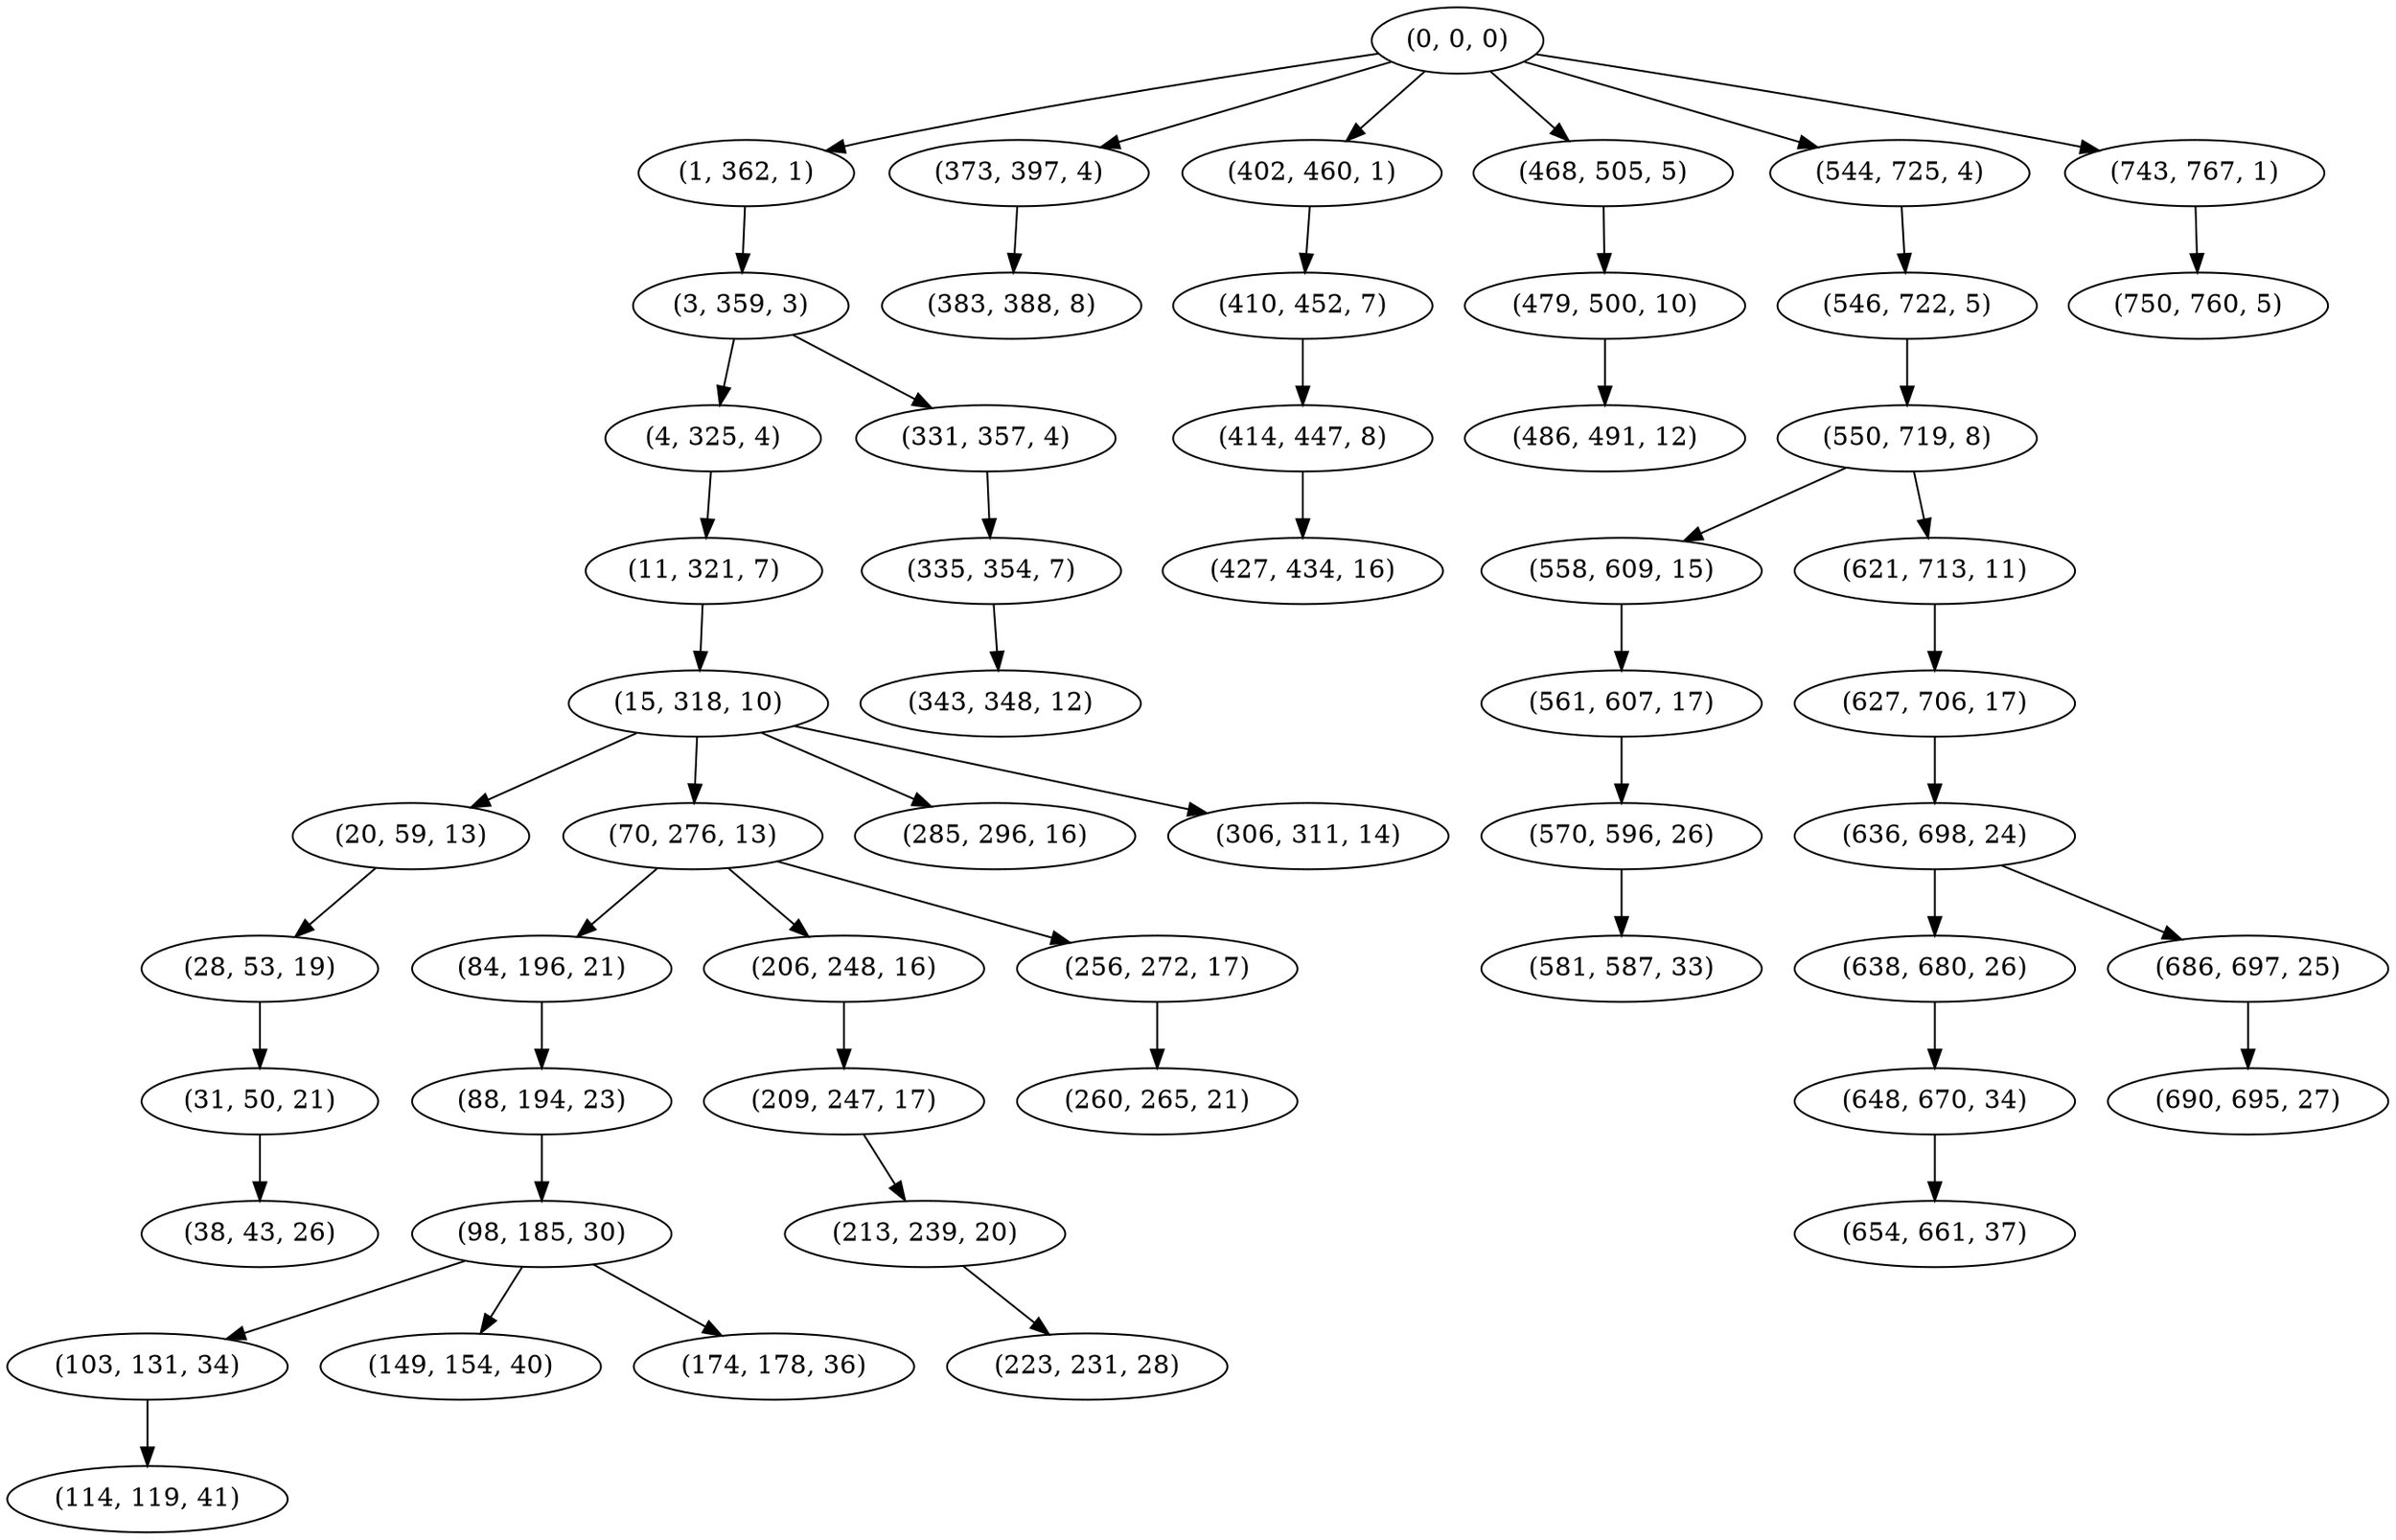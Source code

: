 digraph tree {
    "(0, 0, 0)";
    "(1, 362, 1)";
    "(3, 359, 3)";
    "(4, 325, 4)";
    "(11, 321, 7)";
    "(15, 318, 10)";
    "(20, 59, 13)";
    "(28, 53, 19)";
    "(31, 50, 21)";
    "(38, 43, 26)";
    "(70, 276, 13)";
    "(84, 196, 21)";
    "(88, 194, 23)";
    "(98, 185, 30)";
    "(103, 131, 34)";
    "(114, 119, 41)";
    "(149, 154, 40)";
    "(174, 178, 36)";
    "(206, 248, 16)";
    "(209, 247, 17)";
    "(213, 239, 20)";
    "(223, 231, 28)";
    "(256, 272, 17)";
    "(260, 265, 21)";
    "(285, 296, 16)";
    "(306, 311, 14)";
    "(331, 357, 4)";
    "(335, 354, 7)";
    "(343, 348, 12)";
    "(373, 397, 4)";
    "(383, 388, 8)";
    "(402, 460, 1)";
    "(410, 452, 7)";
    "(414, 447, 8)";
    "(427, 434, 16)";
    "(468, 505, 5)";
    "(479, 500, 10)";
    "(486, 491, 12)";
    "(544, 725, 4)";
    "(546, 722, 5)";
    "(550, 719, 8)";
    "(558, 609, 15)";
    "(561, 607, 17)";
    "(570, 596, 26)";
    "(581, 587, 33)";
    "(621, 713, 11)";
    "(627, 706, 17)";
    "(636, 698, 24)";
    "(638, 680, 26)";
    "(648, 670, 34)";
    "(654, 661, 37)";
    "(686, 697, 25)";
    "(690, 695, 27)";
    "(743, 767, 1)";
    "(750, 760, 5)";
    "(0, 0, 0)" -> "(1, 362, 1)";
    "(0, 0, 0)" -> "(373, 397, 4)";
    "(0, 0, 0)" -> "(402, 460, 1)";
    "(0, 0, 0)" -> "(468, 505, 5)";
    "(0, 0, 0)" -> "(544, 725, 4)";
    "(0, 0, 0)" -> "(743, 767, 1)";
    "(1, 362, 1)" -> "(3, 359, 3)";
    "(3, 359, 3)" -> "(4, 325, 4)";
    "(3, 359, 3)" -> "(331, 357, 4)";
    "(4, 325, 4)" -> "(11, 321, 7)";
    "(11, 321, 7)" -> "(15, 318, 10)";
    "(15, 318, 10)" -> "(20, 59, 13)";
    "(15, 318, 10)" -> "(70, 276, 13)";
    "(15, 318, 10)" -> "(285, 296, 16)";
    "(15, 318, 10)" -> "(306, 311, 14)";
    "(20, 59, 13)" -> "(28, 53, 19)";
    "(28, 53, 19)" -> "(31, 50, 21)";
    "(31, 50, 21)" -> "(38, 43, 26)";
    "(70, 276, 13)" -> "(84, 196, 21)";
    "(70, 276, 13)" -> "(206, 248, 16)";
    "(70, 276, 13)" -> "(256, 272, 17)";
    "(84, 196, 21)" -> "(88, 194, 23)";
    "(88, 194, 23)" -> "(98, 185, 30)";
    "(98, 185, 30)" -> "(103, 131, 34)";
    "(98, 185, 30)" -> "(149, 154, 40)";
    "(98, 185, 30)" -> "(174, 178, 36)";
    "(103, 131, 34)" -> "(114, 119, 41)";
    "(206, 248, 16)" -> "(209, 247, 17)";
    "(209, 247, 17)" -> "(213, 239, 20)";
    "(213, 239, 20)" -> "(223, 231, 28)";
    "(256, 272, 17)" -> "(260, 265, 21)";
    "(331, 357, 4)" -> "(335, 354, 7)";
    "(335, 354, 7)" -> "(343, 348, 12)";
    "(373, 397, 4)" -> "(383, 388, 8)";
    "(402, 460, 1)" -> "(410, 452, 7)";
    "(410, 452, 7)" -> "(414, 447, 8)";
    "(414, 447, 8)" -> "(427, 434, 16)";
    "(468, 505, 5)" -> "(479, 500, 10)";
    "(479, 500, 10)" -> "(486, 491, 12)";
    "(544, 725, 4)" -> "(546, 722, 5)";
    "(546, 722, 5)" -> "(550, 719, 8)";
    "(550, 719, 8)" -> "(558, 609, 15)";
    "(550, 719, 8)" -> "(621, 713, 11)";
    "(558, 609, 15)" -> "(561, 607, 17)";
    "(561, 607, 17)" -> "(570, 596, 26)";
    "(570, 596, 26)" -> "(581, 587, 33)";
    "(621, 713, 11)" -> "(627, 706, 17)";
    "(627, 706, 17)" -> "(636, 698, 24)";
    "(636, 698, 24)" -> "(638, 680, 26)";
    "(636, 698, 24)" -> "(686, 697, 25)";
    "(638, 680, 26)" -> "(648, 670, 34)";
    "(648, 670, 34)" -> "(654, 661, 37)";
    "(686, 697, 25)" -> "(690, 695, 27)";
    "(743, 767, 1)" -> "(750, 760, 5)";
}
